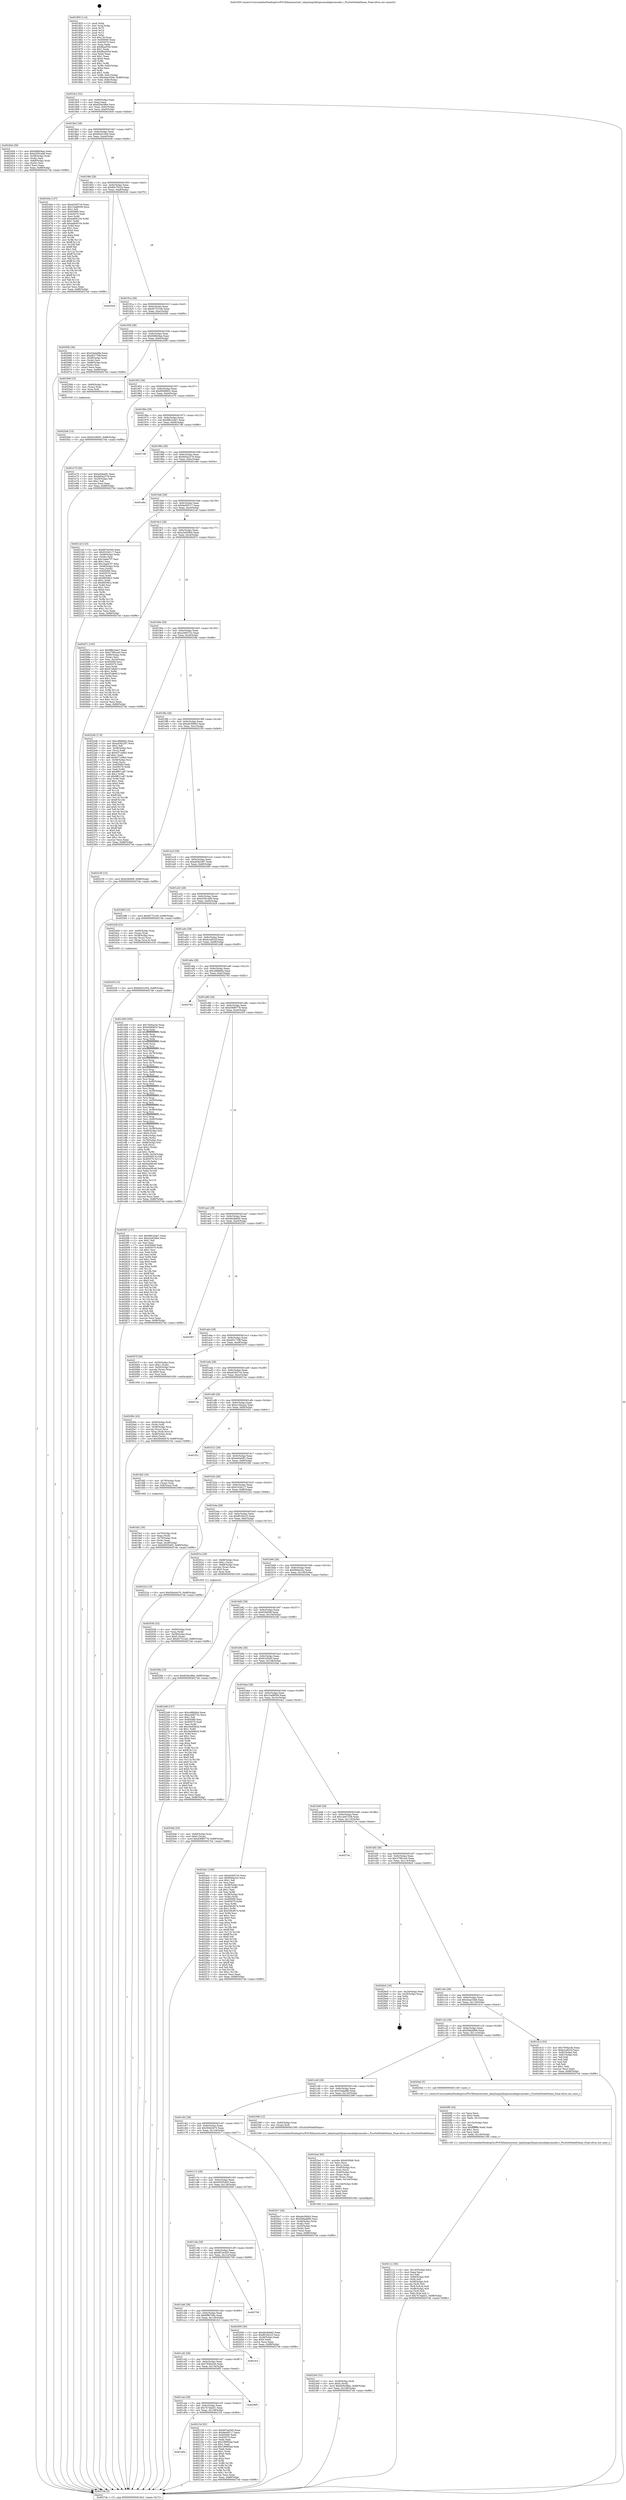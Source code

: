 digraph "0x401850" {
  label = "0x401850 (/mnt/c/Users/mathe/Desktop/tcc/POCII/binaries/extr_labq3map2libspicomodelpicomodel.c_PicoGetModelName_Final-ollvm.out::main(0))"
  labelloc = "t"
  node[shape=record]

  Entry [label="",width=0.3,height=0.3,shape=circle,fillcolor=black,style=filled]
  "0x4018c2" [label="{
     0x4018c2 [32]\l
     | [instrs]\l
     &nbsp;&nbsp;0x4018c2 \<+6\>: mov -0x88(%rbp),%eax\l
     &nbsp;&nbsp;0x4018c8 \<+2\>: mov %eax,%ecx\l
     &nbsp;&nbsp;0x4018ca \<+6\>: sub $0x829a38be,%ecx\l
     &nbsp;&nbsp;0x4018d0 \<+6\>: mov %eax,-0x9c(%rbp)\l
     &nbsp;&nbsp;0x4018d6 \<+6\>: mov %ecx,-0xa0(%rbp)\l
     &nbsp;&nbsp;0x4018dc \<+6\>: je 0000000000402404 \<main+0xbb4\>\l
  }"]
  "0x402404" [label="{
     0x402404 [36]\l
     | [instrs]\l
     &nbsp;&nbsp;0x402404 \<+5\>: mov $0x948b04ae,%eax\l
     &nbsp;&nbsp;0x402409 \<+5\>: mov $0xb3591a99,%ecx\l
     &nbsp;&nbsp;0x40240e \<+4\>: mov -0x38(%rbp),%rdx\l
     &nbsp;&nbsp;0x402412 \<+2\>: mov (%rdx),%esi\l
     &nbsp;&nbsp;0x402414 \<+4\>: mov -0x68(%rbp),%rdx\l
     &nbsp;&nbsp;0x402418 \<+2\>: cmp (%rdx),%esi\l
     &nbsp;&nbsp;0x40241a \<+3\>: cmovl %ecx,%eax\l
     &nbsp;&nbsp;0x40241d \<+6\>: mov %eax,-0x88(%rbp)\l
     &nbsp;&nbsp;0x402423 \<+5\>: jmp 00000000004027eb \<main+0xf9b\>\l
  }"]
  "0x4018e2" [label="{
     0x4018e2 [28]\l
     | [instrs]\l
     &nbsp;&nbsp;0x4018e2 \<+5\>: jmp 00000000004018e7 \<main+0x97\>\l
     &nbsp;&nbsp;0x4018e7 \<+6\>: mov -0x9c(%rbp),%eax\l
     &nbsp;&nbsp;0x4018ed \<+5\>: sub $0x85d31004,%eax\l
     &nbsp;&nbsp;0x4018f2 \<+6\>: mov %eax,-0xa4(%rbp)\l
     &nbsp;&nbsp;0x4018f8 \<+6\>: je 000000000040244e \<main+0xbfe\>\l
  }"]
  Exit [label="",width=0.3,height=0.3,shape=circle,fillcolor=black,style=filled,peripheries=2]
  "0x40244e" [label="{
     0x40244e [147]\l
     | [instrs]\l
     &nbsp;&nbsp;0x40244e \<+5\>: mov $0xe02657c0,%eax\l
     &nbsp;&nbsp;0x402453 \<+5\>: mov $0x15ad8509,%ecx\l
     &nbsp;&nbsp;0x402458 \<+2\>: mov $0x1,%dl\l
     &nbsp;&nbsp;0x40245a \<+7\>: mov 0x405060,%esi\l
     &nbsp;&nbsp;0x402461 \<+7\>: mov 0x405070,%edi\l
     &nbsp;&nbsp;0x402468 \<+3\>: mov %esi,%r8d\l
     &nbsp;&nbsp;0x40246b \<+7\>: sub $0xea600104,%r8d\l
     &nbsp;&nbsp;0x402472 \<+4\>: sub $0x1,%r8d\l
     &nbsp;&nbsp;0x402476 \<+7\>: add $0xea600104,%r8d\l
     &nbsp;&nbsp;0x40247d \<+4\>: imul %r8d,%esi\l
     &nbsp;&nbsp;0x402481 \<+3\>: and $0x1,%esi\l
     &nbsp;&nbsp;0x402484 \<+3\>: cmp $0x0,%esi\l
     &nbsp;&nbsp;0x402487 \<+4\>: sete %r9b\l
     &nbsp;&nbsp;0x40248b \<+3\>: cmp $0xa,%edi\l
     &nbsp;&nbsp;0x40248e \<+4\>: setl %r10b\l
     &nbsp;&nbsp;0x402492 \<+3\>: mov %r9b,%r11b\l
     &nbsp;&nbsp;0x402495 \<+4\>: xor $0xff,%r11b\l
     &nbsp;&nbsp;0x402499 \<+3\>: mov %r10b,%bl\l
     &nbsp;&nbsp;0x40249c \<+3\>: xor $0xff,%bl\l
     &nbsp;&nbsp;0x40249f \<+3\>: xor $0x1,%dl\l
     &nbsp;&nbsp;0x4024a2 \<+3\>: mov %r11b,%r14b\l
     &nbsp;&nbsp;0x4024a5 \<+4\>: and $0xff,%r14b\l
     &nbsp;&nbsp;0x4024a9 \<+3\>: and %dl,%r9b\l
     &nbsp;&nbsp;0x4024ac \<+3\>: mov %bl,%r15b\l
     &nbsp;&nbsp;0x4024af \<+4\>: and $0xff,%r15b\l
     &nbsp;&nbsp;0x4024b3 \<+3\>: and %dl,%r10b\l
     &nbsp;&nbsp;0x4024b6 \<+3\>: or %r9b,%r14b\l
     &nbsp;&nbsp;0x4024b9 \<+3\>: or %r10b,%r15b\l
     &nbsp;&nbsp;0x4024bc \<+3\>: xor %r15b,%r14b\l
     &nbsp;&nbsp;0x4024bf \<+3\>: or %bl,%r11b\l
     &nbsp;&nbsp;0x4024c2 \<+4\>: xor $0xff,%r11b\l
     &nbsp;&nbsp;0x4024c6 \<+3\>: or $0x1,%dl\l
     &nbsp;&nbsp;0x4024c9 \<+3\>: and %dl,%r11b\l
     &nbsp;&nbsp;0x4024cc \<+3\>: or %r11b,%r14b\l
     &nbsp;&nbsp;0x4024cf \<+4\>: test $0x1,%r14b\l
     &nbsp;&nbsp;0x4024d3 \<+3\>: cmovne %ecx,%eax\l
     &nbsp;&nbsp;0x4024d6 \<+6\>: mov %eax,-0x88(%rbp)\l
     &nbsp;&nbsp;0x4024dc \<+5\>: jmp 00000000004027eb \<main+0xf9b\>\l
  }"]
  "0x4018fe" [label="{
     0x4018fe [28]\l
     | [instrs]\l
     &nbsp;&nbsp;0x4018fe \<+5\>: jmp 0000000000401903 \<main+0xb3\>\l
     &nbsp;&nbsp;0x401903 \<+6\>: mov -0x9c(%rbp),%eax\l
     &nbsp;&nbsp;0x401909 \<+5\>: sub $0x8dc79224,%eax\l
     &nbsp;&nbsp;0x40190e \<+6\>: mov %eax,-0xa8(%rbp)\l
     &nbsp;&nbsp;0x401914 \<+6\>: je 00000000004025c6 \<main+0xd76\>\l
  }"]
  "0x4025a8" [label="{
     0x4025a8 [15]\l
     | [instrs]\l
     &nbsp;&nbsp;0x4025a8 \<+10\>: movl $0x81b5b93,-0x88(%rbp)\l
     &nbsp;&nbsp;0x4025b2 \<+5\>: jmp 00000000004027eb \<main+0xf9b\>\l
  }"]
  "0x4025c6" [label="{
     0x4025c6\l
  }", style=dashed]
  "0x40191a" [label="{
     0x40191a [28]\l
     | [instrs]\l
     &nbsp;&nbsp;0x40191a \<+5\>: jmp 000000000040191f \<main+0xcf\>\l
     &nbsp;&nbsp;0x40191f \<+6\>: mov -0x9c(%rbp),%eax\l
     &nbsp;&nbsp;0x401925 \<+5\>: sub $0x92751cd5,%eax\l
     &nbsp;&nbsp;0x40192a \<+6\>: mov %eax,-0xac(%rbp)\l
     &nbsp;&nbsp;0x401930 \<+6\>: je 000000000040205b \<main+0x80b\>\l
  }"]
  "0x40243f" [label="{
     0x40243f [15]\l
     | [instrs]\l
     &nbsp;&nbsp;0x40243f \<+10\>: movl $0x85d31004,-0x88(%rbp)\l
     &nbsp;&nbsp;0x402449 \<+5\>: jmp 00000000004027eb \<main+0xf9b\>\l
  }"]
  "0x40205b" [label="{
     0x40205b [36]\l
     | [instrs]\l
     &nbsp;&nbsp;0x40205b \<+5\>: mov $0x53ada9fe,%eax\l
     &nbsp;&nbsp;0x402060 \<+5\>: mov $0xdf31758f,%ecx\l
     &nbsp;&nbsp;0x402065 \<+4\>: mov -0x58(%rbp),%rdx\l
     &nbsp;&nbsp;0x402069 \<+2\>: mov (%rdx),%esi\l
     &nbsp;&nbsp;0x40206b \<+4\>: mov -0x68(%rbp),%rdx\l
     &nbsp;&nbsp;0x40206f \<+2\>: cmp (%rdx),%esi\l
     &nbsp;&nbsp;0x402071 \<+3\>: cmovl %ecx,%eax\l
     &nbsp;&nbsp;0x402074 \<+6\>: mov %eax,-0x88(%rbp)\l
     &nbsp;&nbsp;0x40207a \<+5\>: jmp 00000000004027eb \<main+0xf9b\>\l
  }"]
  "0x401936" [label="{
     0x401936 [28]\l
     | [instrs]\l
     &nbsp;&nbsp;0x401936 \<+5\>: jmp 000000000040193b \<main+0xeb\>\l
     &nbsp;&nbsp;0x40193b \<+6\>: mov -0x9c(%rbp),%eax\l
     &nbsp;&nbsp;0x401941 \<+5\>: sub $0x948b04ae,%eax\l
     &nbsp;&nbsp;0x401946 \<+6\>: mov %eax,-0xb0(%rbp)\l
     &nbsp;&nbsp;0x40194c \<+6\>: je 0000000000402599 \<main+0xd49\>\l
  }"]
  "0x4023e5" [label="{
     0x4023e5 [31]\l
     | [instrs]\l
     &nbsp;&nbsp;0x4023e5 \<+4\>: mov -0x38(%rbp),%rdi\l
     &nbsp;&nbsp;0x4023e9 \<+6\>: movl $0x0,(%rdi)\l
     &nbsp;&nbsp;0x4023ef \<+10\>: movl $0x829a38be,-0x88(%rbp)\l
     &nbsp;&nbsp;0x4023f9 \<+6\>: mov %eax,-0x148(%rbp)\l
     &nbsp;&nbsp;0x4023ff \<+5\>: jmp 00000000004027eb \<main+0xf9b\>\l
  }"]
  "0x402599" [label="{
     0x402599 [15]\l
     | [instrs]\l
     &nbsp;&nbsp;0x402599 \<+4\>: mov -0x60(%rbp),%rax\l
     &nbsp;&nbsp;0x40259d \<+3\>: mov (%rax),%rax\l
     &nbsp;&nbsp;0x4025a0 \<+3\>: mov %rax,%rdi\l
     &nbsp;&nbsp;0x4025a3 \<+5\>: call 0000000000401030 \<free@plt\>\l
     | [calls]\l
     &nbsp;&nbsp;0x401030 \{1\} (unknown)\l
  }"]
  "0x401952" [label="{
     0x401952 [28]\l
     | [instrs]\l
     &nbsp;&nbsp;0x401952 \<+5\>: jmp 0000000000401957 \<main+0x107\>\l
     &nbsp;&nbsp;0x401957 \<+6\>: mov -0x9c(%rbp),%eax\l
     &nbsp;&nbsp;0x40195d \<+5\>: sub $0x95fd0832,%eax\l
     &nbsp;&nbsp;0x401962 \<+6\>: mov %eax,-0xb4(%rbp)\l
     &nbsp;&nbsp;0x401968 \<+6\>: je 0000000000401e70 \<main+0x620\>\l
  }"]
  "0x4023a4" [label="{
     0x4023a4 [65]\l
     | [instrs]\l
     &nbsp;&nbsp;0x4023a4 \<+10\>: movabs $0x4030b6,%rdi\l
     &nbsp;&nbsp;0x4023ae \<+2\>: xor %ecx,%ecx\l
     &nbsp;&nbsp;0x4023b0 \<+5\>: mov $0x1a,%edx\l
     &nbsp;&nbsp;0x4023b5 \<+4\>: mov -0x40(%rbp),%rsi\l
     &nbsp;&nbsp;0x4023b9 \<+3\>: mov %rax,(%rsi)\l
     &nbsp;&nbsp;0x4023bc \<+4\>: mov -0x40(%rbp),%rax\l
     &nbsp;&nbsp;0x4023c0 \<+3\>: mov (%rax),%rax\l
     &nbsp;&nbsp;0x4023c3 \<+3\>: movsbl (%rax),%eax\l
     &nbsp;&nbsp;0x4023c6 \<+6\>: mov %edx,-0x144(%rbp)\l
     &nbsp;&nbsp;0x4023cc \<+1\>: cltd\l
     &nbsp;&nbsp;0x4023cd \<+7\>: mov -0x144(%rbp),%r8d\l
     &nbsp;&nbsp;0x4023d4 \<+3\>: idiv %r8d\l
     &nbsp;&nbsp;0x4023d7 \<+3\>: sub $0x61,%ecx\l
     &nbsp;&nbsp;0x4023da \<+2\>: sub %ecx,%edx\l
     &nbsp;&nbsp;0x4023dc \<+2\>: mov %edx,%esi\l
     &nbsp;&nbsp;0x4023de \<+2\>: mov $0x0,%al\l
     &nbsp;&nbsp;0x4023e0 \<+5\>: call 0000000000401040 \<printf@plt\>\l
     | [calls]\l
     &nbsp;&nbsp;0x401040 \{1\} (unknown)\l
  }"]
  "0x401e70" [label="{
     0x401e70 [30]\l
     | [instrs]\l
     &nbsp;&nbsp;0x401e70 \<+5\>: mov $0xee04a0f1,%eax\l
     &nbsp;&nbsp;0x401e75 \<+5\>: mov $0x9d5a2379,%ecx\l
     &nbsp;&nbsp;0x401e7a \<+3\>: mov -0x29(%rbp),%dl\l
     &nbsp;&nbsp;0x401e7d \<+3\>: test $0x1,%dl\l
     &nbsp;&nbsp;0x401e80 \<+3\>: cmovne %ecx,%eax\l
     &nbsp;&nbsp;0x401e83 \<+6\>: mov %eax,-0x88(%rbp)\l
     &nbsp;&nbsp;0x401e89 \<+5\>: jmp 00000000004027eb \<main+0xf9b\>\l
  }"]
  "0x40196e" [label="{
     0x40196e [28]\l
     | [instrs]\l
     &nbsp;&nbsp;0x40196e \<+5\>: jmp 0000000000401973 \<main+0x123\>\l
     &nbsp;&nbsp;0x401973 \<+6\>: mov -0x9c(%rbp),%eax\l
     &nbsp;&nbsp;0x401979 \<+5\>: sub $0x98b1b4e7,%eax\l
     &nbsp;&nbsp;0x40197e \<+6\>: mov %eax,-0xb8(%rbp)\l
     &nbsp;&nbsp;0x401984 \<+6\>: je 00000000004027d6 \<main+0xf86\>\l
  }"]
  "0x401d0a" [label="{
     0x401d0a\l
  }", style=dashed]
  "0x4027d6" [label="{
     0x4027d6\l
  }", style=dashed]
  "0x40198a" [label="{
     0x40198a [28]\l
     | [instrs]\l
     &nbsp;&nbsp;0x40198a \<+5\>: jmp 000000000040198f \<main+0x13f\>\l
     &nbsp;&nbsp;0x40198f \<+6\>: mov -0x9c(%rbp),%eax\l
     &nbsp;&nbsp;0x401995 \<+5\>: sub $0x9d5a2379,%eax\l
     &nbsp;&nbsp;0x40199a \<+6\>: mov %eax,-0xbc(%rbp)\l
     &nbsp;&nbsp;0x4019a0 \<+6\>: je 0000000000401e8e \<main+0x63e\>\l
  }"]
  "0x402154" [label="{
     0x402154 [91]\l
     | [instrs]\l
     &nbsp;&nbsp;0x402154 \<+5\>: mov $0x697ee305,%eax\l
     &nbsp;&nbsp;0x402159 \<+5\>: mov $0x9e00f117,%ecx\l
     &nbsp;&nbsp;0x40215e \<+7\>: mov 0x405060,%edx\l
     &nbsp;&nbsp;0x402165 \<+7\>: mov 0x405070,%esi\l
     &nbsp;&nbsp;0x40216c \<+2\>: mov %edx,%edi\l
     &nbsp;&nbsp;0x40216e \<+6\>: sub $0x1969f3ad,%edi\l
     &nbsp;&nbsp;0x402174 \<+3\>: sub $0x1,%edi\l
     &nbsp;&nbsp;0x402177 \<+6\>: add $0x1969f3ad,%edi\l
     &nbsp;&nbsp;0x40217d \<+3\>: imul %edi,%edx\l
     &nbsp;&nbsp;0x402180 \<+3\>: and $0x1,%edx\l
     &nbsp;&nbsp;0x402183 \<+3\>: cmp $0x0,%edx\l
     &nbsp;&nbsp;0x402186 \<+4\>: sete %r8b\l
     &nbsp;&nbsp;0x40218a \<+3\>: cmp $0xa,%esi\l
     &nbsp;&nbsp;0x40218d \<+4\>: setl %r9b\l
     &nbsp;&nbsp;0x402191 \<+3\>: mov %r8b,%r10b\l
     &nbsp;&nbsp;0x402194 \<+3\>: and %r9b,%r10b\l
     &nbsp;&nbsp;0x402197 \<+3\>: xor %r9b,%r8b\l
     &nbsp;&nbsp;0x40219a \<+3\>: or %r8b,%r10b\l
     &nbsp;&nbsp;0x40219d \<+4\>: test $0x1,%r10b\l
     &nbsp;&nbsp;0x4021a1 \<+3\>: cmovne %ecx,%eax\l
     &nbsp;&nbsp;0x4021a4 \<+6\>: mov %eax,-0x88(%rbp)\l
     &nbsp;&nbsp;0x4021aa \<+5\>: jmp 00000000004027eb \<main+0xf9b\>\l
  }"]
  "0x401e8e" [label="{
     0x401e8e\l
  }", style=dashed]
  "0x4019a6" [label="{
     0x4019a6 [28]\l
     | [instrs]\l
     &nbsp;&nbsp;0x4019a6 \<+5\>: jmp 00000000004019ab \<main+0x15b\>\l
     &nbsp;&nbsp;0x4019ab \<+6\>: mov -0x9c(%rbp),%eax\l
     &nbsp;&nbsp;0x4019b1 \<+5\>: sub $0x9e00f117,%eax\l
     &nbsp;&nbsp;0x4019b6 \<+6\>: mov %eax,-0xc0(%rbp)\l
     &nbsp;&nbsp;0x4019bc \<+6\>: je 00000000004021af \<main+0x95f\>\l
  }"]
  "0x401cee" [label="{
     0x401cee [28]\l
     | [instrs]\l
     &nbsp;&nbsp;0x401cee \<+5\>: jmp 0000000000401cf3 \<main+0x4a3\>\l
     &nbsp;&nbsp;0x401cf3 \<+6\>: mov -0x9c(%rbp),%eax\l
     &nbsp;&nbsp;0x401cf9 \<+5\>: sub $0x7b7dad31,%eax\l
     &nbsp;&nbsp;0x401cfe \<+6\>: mov %eax,-0x138(%rbp)\l
     &nbsp;&nbsp;0x401d04 \<+6\>: je 0000000000402154 \<main+0x904\>\l
  }"]
  "0x4021af" [label="{
     0x4021af [123]\l
     | [instrs]\l
     &nbsp;&nbsp;0x4021af \<+5\>: mov $0x697ee305,%eax\l
     &nbsp;&nbsp;0x4021b4 \<+5\>: mov $0xf103d117,%ecx\l
     &nbsp;&nbsp;0x4021b9 \<+4\>: mov -0x48(%rbp),%rdx\l
     &nbsp;&nbsp;0x4021bd \<+2\>: mov (%rdx),%esi\l
     &nbsp;&nbsp;0x4021bf \<+6\>: sub $0x1baeb7f7,%esi\l
     &nbsp;&nbsp;0x4021c5 \<+3\>: add $0x1,%esi\l
     &nbsp;&nbsp;0x4021c8 \<+6\>: add $0x1baeb7f7,%esi\l
     &nbsp;&nbsp;0x4021ce \<+4\>: mov -0x48(%rbp),%rdx\l
     &nbsp;&nbsp;0x4021d2 \<+2\>: mov %esi,(%rdx)\l
     &nbsp;&nbsp;0x4021d4 \<+7\>: mov 0x405060,%esi\l
     &nbsp;&nbsp;0x4021db \<+7\>: mov 0x405070,%edi\l
     &nbsp;&nbsp;0x4021e2 \<+3\>: mov %esi,%r8d\l
     &nbsp;&nbsp;0x4021e5 \<+7\>: add $0x68558c2,%r8d\l
     &nbsp;&nbsp;0x4021ec \<+4\>: sub $0x1,%r8d\l
     &nbsp;&nbsp;0x4021f0 \<+7\>: sub $0x68558c2,%r8d\l
     &nbsp;&nbsp;0x4021f7 \<+4\>: imul %r8d,%esi\l
     &nbsp;&nbsp;0x4021fb \<+3\>: and $0x1,%esi\l
     &nbsp;&nbsp;0x4021fe \<+3\>: cmp $0x0,%esi\l
     &nbsp;&nbsp;0x402201 \<+4\>: sete %r9b\l
     &nbsp;&nbsp;0x402205 \<+3\>: cmp $0xa,%edi\l
     &nbsp;&nbsp;0x402208 \<+4\>: setl %r10b\l
     &nbsp;&nbsp;0x40220c \<+3\>: mov %r9b,%r11b\l
     &nbsp;&nbsp;0x40220f \<+3\>: and %r10b,%r11b\l
     &nbsp;&nbsp;0x402212 \<+3\>: xor %r10b,%r9b\l
     &nbsp;&nbsp;0x402215 \<+3\>: or %r9b,%r11b\l
     &nbsp;&nbsp;0x402218 \<+4\>: test $0x1,%r11b\l
     &nbsp;&nbsp;0x40221c \<+3\>: cmovne %ecx,%eax\l
     &nbsp;&nbsp;0x40221f \<+6\>: mov %eax,-0x88(%rbp)\l
     &nbsp;&nbsp;0x402225 \<+5\>: jmp 00000000004027eb \<main+0xf9b\>\l
  }"]
  "0x4019c2" [label="{
     0x4019c2 [28]\l
     | [instrs]\l
     &nbsp;&nbsp;0x4019c2 \<+5\>: jmp 00000000004019c7 \<main+0x177\>\l
     &nbsp;&nbsp;0x4019c7 \<+6\>: mov -0x9c(%rbp),%eax\l
     &nbsp;&nbsp;0x4019cd \<+5\>: sub $0xa2a029b4,%eax\l
     &nbsp;&nbsp;0x4019d2 \<+6\>: mov %eax,-0xc4(%rbp)\l
     &nbsp;&nbsp;0x4019d8 \<+6\>: je 000000000040267c \<main+0xe2c\>\l
  }"]
  "0x4026f5" [label="{
     0x4026f5\l
  }", style=dashed]
  "0x40267c" [label="{
     0x40267c [105]\l
     | [instrs]\l
     &nbsp;&nbsp;0x40267c \<+5\>: mov $0x98b1b4e7,%eax\l
     &nbsp;&nbsp;0x402681 \<+5\>: mov $0x27981ec0,%ecx\l
     &nbsp;&nbsp;0x402686 \<+4\>: mov -0x80(%rbp),%rdx\l
     &nbsp;&nbsp;0x40268a \<+2\>: mov (%rdx),%esi\l
     &nbsp;&nbsp;0x40268c \<+3\>: mov %esi,-0x24(%rbp)\l
     &nbsp;&nbsp;0x40268f \<+7\>: mov 0x405060,%esi\l
     &nbsp;&nbsp;0x402696 \<+7\>: mov 0x405070,%edi\l
     &nbsp;&nbsp;0x40269d \<+3\>: mov %esi,%r8d\l
     &nbsp;&nbsp;0x4026a0 \<+7\>: add $0xd7a8e813,%r8d\l
     &nbsp;&nbsp;0x4026a7 \<+4\>: sub $0x1,%r8d\l
     &nbsp;&nbsp;0x4026ab \<+7\>: sub $0xd7a8e813,%r8d\l
     &nbsp;&nbsp;0x4026b2 \<+4\>: imul %r8d,%esi\l
     &nbsp;&nbsp;0x4026b6 \<+3\>: and $0x1,%esi\l
     &nbsp;&nbsp;0x4026b9 \<+3\>: cmp $0x0,%esi\l
     &nbsp;&nbsp;0x4026bc \<+4\>: sete %r9b\l
     &nbsp;&nbsp;0x4026c0 \<+3\>: cmp $0xa,%edi\l
     &nbsp;&nbsp;0x4026c3 \<+4\>: setl %r10b\l
     &nbsp;&nbsp;0x4026c7 \<+3\>: mov %r9b,%r11b\l
     &nbsp;&nbsp;0x4026ca \<+3\>: and %r10b,%r11b\l
     &nbsp;&nbsp;0x4026cd \<+3\>: xor %r10b,%r9b\l
     &nbsp;&nbsp;0x4026d0 \<+3\>: or %r9b,%r11b\l
     &nbsp;&nbsp;0x4026d3 \<+4\>: test $0x1,%r11b\l
     &nbsp;&nbsp;0x4026d7 \<+3\>: cmovne %ecx,%eax\l
     &nbsp;&nbsp;0x4026da \<+6\>: mov %eax,-0x88(%rbp)\l
     &nbsp;&nbsp;0x4026e0 \<+5\>: jmp 00000000004027eb \<main+0xf9b\>\l
  }"]
  "0x4019de" [label="{
     0x4019de [28]\l
     | [instrs]\l
     &nbsp;&nbsp;0x4019de \<+5\>: jmp 00000000004019e3 \<main+0x193\>\l
     &nbsp;&nbsp;0x4019e3 \<+6\>: mov -0x9c(%rbp),%eax\l
     &nbsp;&nbsp;0x4019e9 \<+5\>: sub $0xa3d9373c,%eax\l
     &nbsp;&nbsp;0x4019ee \<+6\>: mov %eax,-0xc8(%rbp)\l
     &nbsp;&nbsp;0x4019f4 \<+6\>: je 00000000004022db \<main+0xa8b\>\l
  }"]
  "0x401cd2" [label="{
     0x401cd2 [28]\l
     | [instrs]\l
     &nbsp;&nbsp;0x401cd2 \<+5\>: jmp 0000000000401cd7 \<main+0x487\>\l
     &nbsp;&nbsp;0x401cd7 \<+6\>: mov -0x9c(%rbp),%eax\l
     &nbsp;&nbsp;0x401cdd \<+5\>: sub $0x7936ac5e,%eax\l
     &nbsp;&nbsp;0x401ce2 \<+6\>: mov %eax,-0x134(%rbp)\l
     &nbsp;&nbsp;0x401ce8 \<+6\>: je 00000000004026f5 \<main+0xea5\>\l
  }"]
  "0x4022db" [label="{
     0x4022db [174]\l
     | [instrs]\l
     &nbsp;&nbsp;0x4022db \<+5\>: mov $0xcd8fdd0a,%eax\l
     &nbsp;&nbsp;0x4022e0 \<+5\>: mov $0xad3b2287,%ecx\l
     &nbsp;&nbsp;0x4022e5 \<+2\>: mov $0x1,%dl\l
     &nbsp;&nbsp;0x4022e7 \<+4\>: mov -0x58(%rbp),%rsi\l
     &nbsp;&nbsp;0x4022eb \<+2\>: mov (%rsi),%edi\l
     &nbsp;&nbsp;0x4022ed \<+6\>: sub $0x6371e9b3,%edi\l
     &nbsp;&nbsp;0x4022f3 \<+3\>: add $0x1,%edi\l
     &nbsp;&nbsp;0x4022f6 \<+6\>: add $0x6371e9b3,%edi\l
     &nbsp;&nbsp;0x4022fc \<+4\>: mov -0x58(%rbp),%rsi\l
     &nbsp;&nbsp;0x402300 \<+2\>: mov %edi,(%rsi)\l
     &nbsp;&nbsp;0x402302 \<+7\>: mov 0x405060,%edi\l
     &nbsp;&nbsp;0x402309 \<+8\>: mov 0x405070,%r8d\l
     &nbsp;&nbsp;0x402311 \<+3\>: mov %edi,%r9d\l
     &nbsp;&nbsp;0x402314 \<+7\>: add $0x9f611a87,%r9d\l
     &nbsp;&nbsp;0x40231b \<+4\>: sub $0x1,%r9d\l
     &nbsp;&nbsp;0x40231f \<+7\>: sub $0x9f611a87,%r9d\l
     &nbsp;&nbsp;0x402326 \<+4\>: imul %r9d,%edi\l
     &nbsp;&nbsp;0x40232a \<+3\>: and $0x1,%edi\l
     &nbsp;&nbsp;0x40232d \<+3\>: cmp $0x0,%edi\l
     &nbsp;&nbsp;0x402330 \<+4\>: sete %r10b\l
     &nbsp;&nbsp;0x402334 \<+4\>: cmp $0xa,%r8d\l
     &nbsp;&nbsp;0x402338 \<+4\>: setl %r11b\l
     &nbsp;&nbsp;0x40233c \<+3\>: mov %r10b,%bl\l
     &nbsp;&nbsp;0x40233f \<+3\>: xor $0xff,%bl\l
     &nbsp;&nbsp;0x402342 \<+3\>: mov %r11b,%r14b\l
     &nbsp;&nbsp;0x402345 \<+4\>: xor $0xff,%r14b\l
     &nbsp;&nbsp;0x402349 \<+3\>: xor $0x0,%dl\l
     &nbsp;&nbsp;0x40234c \<+3\>: mov %bl,%r15b\l
     &nbsp;&nbsp;0x40234f \<+4\>: and $0x0,%r15b\l
     &nbsp;&nbsp;0x402353 \<+3\>: and %dl,%r10b\l
     &nbsp;&nbsp;0x402356 \<+3\>: mov %r14b,%r12b\l
     &nbsp;&nbsp;0x402359 \<+4\>: and $0x0,%r12b\l
     &nbsp;&nbsp;0x40235d \<+3\>: and %dl,%r11b\l
     &nbsp;&nbsp;0x402360 \<+3\>: or %r10b,%r15b\l
     &nbsp;&nbsp;0x402363 \<+3\>: or %r11b,%r12b\l
     &nbsp;&nbsp;0x402366 \<+3\>: xor %r12b,%r15b\l
     &nbsp;&nbsp;0x402369 \<+3\>: or %r14b,%bl\l
     &nbsp;&nbsp;0x40236c \<+3\>: xor $0xff,%bl\l
     &nbsp;&nbsp;0x40236f \<+3\>: or $0x0,%dl\l
     &nbsp;&nbsp;0x402372 \<+2\>: and %dl,%bl\l
     &nbsp;&nbsp;0x402374 \<+3\>: or %bl,%r15b\l
     &nbsp;&nbsp;0x402377 \<+4\>: test $0x1,%r15b\l
     &nbsp;&nbsp;0x40237b \<+3\>: cmovne %ecx,%eax\l
     &nbsp;&nbsp;0x40237e \<+6\>: mov %eax,-0x88(%rbp)\l
     &nbsp;&nbsp;0x402384 \<+5\>: jmp 00000000004027eb \<main+0xf9b\>\l
  }"]
  "0x4019fa" [label="{
     0x4019fa [28]\l
     | [instrs]\l
     &nbsp;&nbsp;0x4019fa \<+5\>: jmp 00000000004019ff \<main+0x1af\>\l
     &nbsp;&nbsp;0x4019ff \<+6\>: mov -0x9c(%rbp),%eax\l
     &nbsp;&nbsp;0x401a05 \<+5\>: sub $0xa9c090b3,%eax\l
     &nbsp;&nbsp;0x401a0a \<+6\>: mov %eax,-0xcc(%rbp)\l
     &nbsp;&nbsp;0x401a10 \<+6\>: je 0000000000402239 \<main+0x9e9\>\l
  }"]
  "0x401fc3" [label="{
     0x401fc3\l
  }", style=dashed]
  "0x402239" [label="{
     0x402239 [15]\l
     | [instrs]\l
     &nbsp;&nbsp;0x402239 \<+10\>: movl $0x62fe008,-0x88(%rbp)\l
     &nbsp;&nbsp;0x402243 \<+5\>: jmp 00000000004027eb \<main+0xf9b\>\l
  }"]
  "0x401a16" [label="{
     0x401a16 [28]\l
     | [instrs]\l
     &nbsp;&nbsp;0x401a16 \<+5\>: jmp 0000000000401a1b \<main+0x1cb\>\l
     &nbsp;&nbsp;0x401a1b \<+6\>: mov -0x9c(%rbp),%eax\l
     &nbsp;&nbsp;0x401a21 \<+5\>: sub $0xad3b2287,%eax\l
     &nbsp;&nbsp;0x401a26 \<+6\>: mov %eax,-0xd0(%rbp)\l
     &nbsp;&nbsp;0x401a2c \<+6\>: je 0000000000402389 \<main+0xb39\>\l
  }"]
  "0x401cb6" [label="{
     0x401cb6 [28]\l
     | [instrs]\l
     &nbsp;&nbsp;0x401cb6 \<+5\>: jmp 0000000000401cbb \<main+0x46b\>\l
     &nbsp;&nbsp;0x401cbb \<+6\>: mov -0x9c(%rbp),%eax\l
     &nbsp;&nbsp;0x401cc1 \<+5\>: sub $0x6f9b709c,%eax\l
     &nbsp;&nbsp;0x401cc6 \<+6\>: mov %eax,-0x130(%rbp)\l
     &nbsp;&nbsp;0x401ccc \<+6\>: je 0000000000401fc3 \<main+0x773\>\l
  }"]
  "0x402389" [label="{
     0x402389 [15]\l
     | [instrs]\l
     &nbsp;&nbsp;0x402389 \<+10\>: movl $0x92751cd5,-0x88(%rbp)\l
     &nbsp;&nbsp;0x402393 \<+5\>: jmp 00000000004027eb \<main+0xf9b\>\l
  }"]
  "0x401a32" [label="{
     0x401a32 [28]\l
     | [instrs]\l
     &nbsp;&nbsp;0x401a32 \<+5\>: jmp 0000000000401a37 \<main+0x1e7\>\l
     &nbsp;&nbsp;0x401a37 \<+6\>: mov -0x9c(%rbp),%eax\l
     &nbsp;&nbsp;0x401a3d \<+5\>: sub $0xb3591a99,%eax\l
     &nbsp;&nbsp;0x401a42 \<+6\>: mov %eax,-0xd4(%rbp)\l
     &nbsp;&nbsp;0x401a48 \<+6\>: je 0000000000402428 \<main+0xbd8\>\l
  }"]
  "0x402758" [label="{
     0x402758\l
  }", style=dashed]
  "0x402428" [label="{
     0x402428 [23]\l
     | [instrs]\l
     &nbsp;&nbsp;0x402428 \<+4\>: mov -0x60(%rbp),%rax\l
     &nbsp;&nbsp;0x40242c \<+3\>: mov (%rax),%rax\l
     &nbsp;&nbsp;0x40242f \<+4\>: mov -0x38(%rbp),%rcx\l
     &nbsp;&nbsp;0x402433 \<+3\>: movslq (%rcx),%rcx\l
     &nbsp;&nbsp;0x402436 \<+4\>: mov (%rax,%rcx,8),%rdi\l
     &nbsp;&nbsp;0x40243a \<+5\>: call 0000000000401030 \<free@plt\>\l
     | [calls]\l
     &nbsp;&nbsp;0x401030 \{1\} (unknown)\l
  }"]
  "0x401a4e" [label="{
     0x401a4e [28]\l
     | [instrs]\l
     &nbsp;&nbsp;0x401a4e \<+5\>: jmp 0000000000401a53 \<main+0x203\>\l
     &nbsp;&nbsp;0x401a53 \<+6\>: mov -0x9c(%rbp),%eax\l
     &nbsp;&nbsp;0x401a59 \<+5\>: sub $0xbccd622f,%eax\l
     &nbsp;&nbsp;0x401a5e \<+6\>: mov %eax,-0xd8(%rbp)\l
     &nbsp;&nbsp;0x401a64 \<+6\>: je 0000000000401d49 \<main+0x4f9\>\l
  }"]
  "0x40211c" [label="{
     0x40211c [56]\l
     | [instrs]\l
     &nbsp;&nbsp;0x40211c \<+6\>: mov -0x140(%rbp),%ecx\l
     &nbsp;&nbsp;0x402122 \<+3\>: imul %eax,%ecx\l
     &nbsp;&nbsp;0x402125 \<+3\>: mov %cl,%dil\l
     &nbsp;&nbsp;0x402128 \<+4\>: mov -0x60(%rbp),%r8\l
     &nbsp;&nbsp;0x40212c \<+3\>: mov (%r8),%r8\l
     &nbsp;&nbsp;0x40212f \<+4\>: mov -0x58(%rbp),%r9\l
     &nbsp;&nbsp;0x402133 \<+3\>: movslq (%r9),%r9\l
     &nbsp;&nbsp;0x402136 \<+4\>: mov (%r8,%r9,8),%r8\l
     &nbsp;&nbsp;0x40213a \<+4\>: mov -0x48(%rbp),%r9\l
     &nbsp;&nbsp;0x40213e \<+3\>: movslq (%r9),%r9\l
     &nbsp;&nbsp;0x402141 \<+4\>: mov %dil,(%r8,%r9,1)\l
     &nbsp;&nbsp;0x402145 \<+10\>: movl $0x7b7dad31,-0x88(%rbp)\l
     &nbsp;&nbsp;0x40214f \<+5\>: jmp 00000000004027eb \<main+0xf9b\>\l
  }"]
  "0x401d49" [label="{
     0x401d49 [295]\l
     | [instrs]\l
     &nbsp;&nbsp;0x401d49 \<+5\>: mov $0x7936ac5e,%eax\l
     &nbsp;&nbsp;0x401d4e \<+5\>: mov $0x95fd0832,%ecx\l
     &nbsp;&nbsp;0x401d53 \<+3\>: mov %rsp,%rdx\l
     &nbsp;&nbsp;0x401d56 \<+4\>: add $0xfffffffffffffff0,%rdx\l
     &nbsp;&nbsp;0x401d5a \<+3\>: mov %rdx,%rsp\l
     &nbsp;&nbsp;0x401d5d \<+4\>: mov %rdx,-0x80(%rbp)\l
     &nbsp;&nbsp;0x401d61 \<+3\>: mov %rsp,%rdx\l
     &nbsp;&nbsp;0x401d64 \<+4\>: add $0xfffffffffffffff0,%rdx\l
     &nbsp;&nbsp;0x401d68 \<+3\>: mov %rdx,%rsp\l
     &nbsp;&nbsp;0x401d6b \<+3\>: mov %rsp,%rsi\l
     &nbsp;&nbsp;0x401d6e \<+4\>: add $0xfffffffffffffff0,%rsi\l
     &nbsp;&nbsp;0x401d72 \<+3\>: mov %rsi,%rsp\l
     &nbsp;&nbsp;0x401d75 \<+4\>: mov %rsi,-0x78(%rbp)\l
     &nbsp;&nbsp;0x401d79 \<+3\>: mov %rsp,%rsi\l
     &nbsp;&nbsp;0x401d7c \<+4\>: add $0xfffffffffffffff0,%rsi\l
     &nbsp;&nbsp;0x401d80 \<+3\>: mov %rsi,%rsp\l
     &nbsp;&nbsp;0x401d83 \<+4\>: mov %rsi,-0x70(%rbp)\l
     &nbsp;&nbsp;0x401d87 \<+3\>: mov %rsp,%rsi\l
     &nbsp;&nbsp;0x401d8a \<+4\>: add $0xfffffffffffffff0,%rsi\l
     &nbsp;&nbsp;0x401d8e \<+3\>: mov %rsi,%rsp\l
     &nbsp;&nbsp;0x401d91 \<+4\>: mov %rsi,-0x68(%rbp)\l
     &nbsp;&nbsp;0x401d95 \<+3\>: mov %rsp,%rsi\l
     &nbsp;&nbsp;0x401d98 \<+4\>: add $0xfffffffffffffff0,%rsi\l
     &nbsp;&nbsp;0x401d9c \<+3\>: mov %rsi,%rsp\l
     &nbsp;&nbsp;0x401d9f \<+4\>: mov %rsi,-0x60(%rbp)\l
     &nbsp;&nbsp;0x401da3 \<+3\>: mov %rsp,%rsi\l
     &nbsp;&nbsp;0x401da6 \<+4\>: add $0xfffffffffffffff0,%rsi\l
     &nbsp;&nbsp;0x401daa \<+3\>: mov %rsi,%rsp\l
     &nbsp;&nbsp;0x401dad \<+4\>: mov %rsi,-0x58(%rbp)\l
     &nbsp;&nbsp;0x401db1 \<+3\>: mov %rsp,%rsi\l
     &nbsp;&nbsp;0x401db4 \<+4\>: add $0xfffffffffffffff0,%rsi\l
     &nbsp;&nbsp;0x401db8 \<+3\>: mov %rsi,%rsp\l
     &nbsp;&nbsp;0x401dbb \<+4\>: mov %rsi,-0x50(%rbp)\l
     &nbsp;&nbsp;0x401dbf \<+3\>: mov %rsp,%rsi\l
     &nbsp;&nbsp;0x401dc2 \<+4\>: add $0xfffffffffffffff0,%rsi\l
     &nbsp;&nbsp;0x401dc6 \<+3\>: mov %rsi,%rsp\l
     &nbsp;&nbsp;0x401dc9 \<+4\>: mov %rsi,-0x48(%rbp)\l
     &nbsp;&nbsp;0x401dcd \<+3\>: mov %rsp,%rsi\l
     &nbsp;&nbsp;0x401dd0 \<+4\>: add $0xfffffffffffffff0,%rsi\l
     &nbsp;&nbsp;0x401dd4 \<+3\>: mov %rsi,%rsp\l
     &nbsp;&nbsp;0x401dd7 \<+4\>: mov %rsi,-0x40(%rbp)\l
     &nbsp;&nbsp;0x401ddb \<+3\>: mov %rsp,%rsi\l
     &nbsp;&nbsp;0x401dde \<+4\>: add $0xfffffffffffffff0,%rsi\l
     &nbsp;&nbsp;0x401de2 \<+3\>: mov %rsi,%rsp\l
     &nbsp;&nbsp;0x401de5 \<+4\>: mov %rsi,-0x38(%rbp)\l
     &nbsp;&nbsp;0x401de9 \<+4\>: mov -0x80(%rbp),%rsi\l
     &nbsp;&nbsp;0x401ded \<+6\>: movl $0x0,(%rsi)\l
     &nbsp;&nbsp;0x401df3 \<+6\>: mov -0x8c(%rbp),%edi\l
     &nbsp;&nbsp;0x401df9 \<+2\>: mov %edi,(%rdx)\l
     &nbsp;&nbsp;0x401dfb \<+4\>: mov -0x78(%rbp),%rsi\l
     &nbsp;&nbsp;0x401dff \<+7\>: mov -0x98(%rbp),%r8\l
     &nbsp;&nbsp;0x401e06 \<+3\>: mov %r8,(%rsi)\l
     &nbsp;&nbsp;0x401e09 \<+3\>: cmpl $0x2,(%rdx)\l
     &nbsp;&nbsp;0x401e0c \<+4\>: setne %r9b\l
     &nbsp;&nbsp;0x401e10 \<+4\>: and $0x1,%r9b\l
     &nbsp;&nbsp;0x401e14 \<+4\>: mov %r9b,-0x29(%rbp)\l
     &nbsp;&nbsp;0x401e18 \<+8\>: mov 0x405060,%r10d\l
     &nbsp;&nbsp;0x401e20 \<+8\>: mov 0x405070,%r11d\l
     &nbsp;&nbsp;0x401e28 \<+3\>: mov %r10d,%ebx\l
     &nbsp;&nbsp;0x401e2b \<+6\>: sub $0xdaa06ce6,%ebx\l
     &nbsp;&nbsp;0x401e31 \<+3\>: sub $0x1,%ebx\l
     &nbsp;&nbsp;0x401e34 \<+6\>: add $0xdaa06ce6,%ebx\l
     &nbsp;&nbsp;0x401e3a \<+4\>: imul %ebx,%r10d\l
     &nbsp;&nbsp;0x401e3e \<+4\>: and $0x1,%r10d\l
     &nbsp;&nbsp;0x401e42 \<+4\>: cmp $0x0,%r10d\l
     &nbsp;&nbsp;0x401e46 \<+4\>: sete %r9b\l
     &nbsp;&nbsp;0x401e4a \<+4\>: cmp $0xa,%r11d\l
     &nbsp;&nbsp;0x401e4e \<+4\>: setl %r14b\l
     &nbsp;&nbsp;0x401e52 \<+3\>: mov %r9b,%r15b\l
     &nbsp;&nbsp;0x401e55 \<+3\>: and %r14b,%r15b\l
     &nbsp;&nbsp;0x401e58 \<+3\>: xor %r14b,%r9b\l
     &nbsp;&nbsp;0x401e5b \<+3\>: or %r9b,%r15b\l
     &nbsp;&nbsp;0x401e5e \<+4\>: test $0x1,%r15b\l
     &nbsp;&nbsp;0x401e62 \<+3\>: cmovne %ecx,%eax\l
     &nbsp;&nbsp;0x401e65 \<+6\>: mov %eax,-0x88(%rbp)\l
     &nbsp;&nbsp;0x401e6b \<+5\>: jmp 00000000004027eb \<main+0xf9b\>\l
  }"]
  "0x401a6a" [label="{
     0x401a6a [28]\l
     | [instrs]\l
     &nbsp;&nbsp;0x401a6a \<+5\>: jmp 0000000000401a6f \<main+0x21f\>\l
     &nbsp;&nbsp;0x401a6f \<+6\>: mov -0x9c(%rbp),%eax\l
     &nbsp;&nbsp;0x401a75 \<+5\>: sub $0xcd8fdd0a,%eax\l
     &nbsp;&nbsp;0x401a7a \<+6\>: mov %eax,-0xdc(%rbp)\l
     &nbsp;&nbsp;0x401a80 \<+6\>: je 0000000000402782 \<main+0xf32\>\l
  }"]
  "0x4020f0" [label="{
     0x4020f0 [44]\l
     | [instrs]\l
     &nbsp;&nbsp;0x4020f0 \<+2\>: xor %ecx,%ecx\l
     &nbsp;&nbsp;0x4020f2 \<+5\>: mov $0x2,%edx\l
     &nbsp;&nbsp;0x4020f7 \<+6\>: mov %edx,-0x13c(%rbp)\l
     &nbsp;&nbsp;0x4020fd \<+1\>: cltd\l
     &nbsp;&nbsp;0x4020fe \<+6\>: mov -0x13c(%rbp),%esi\l
     &nbsp;&nbsp;0x402104 \<+2\>: idiv %esi\l
     &nbsp;&nbsp;0x402106 \<+6\>: imul $0xfffffffe,%edx,%edx\l
     &nbsp;&nbsp;0x40210c \<+3\>: sub $0x1,%ecx\l
     &nbsp;&nbsp;0x40210f \<+2\>: sub %ecx,%edx\l
     &nbsp;&nbsp;0x402111 \<+6\>: mov %edx,-0x140(%rbp)\l
     &nbsp;&nbsp;0x402117 \<+5\>: call 0000000000401160 \<next_i\>\l
     | [calls]\l
     &nbsp;&nbsp;0x401160 \{1\} (/mnt/c/Users/mathe/Desktop/tcc/POCII/binaries/extr_labq3map2libspicomodelpicomodel.c_PicoGetModelName_Final-ollvm.out::next_i)\l
  }"]
  "0x402782" [label="{
     0x402782\l
  }", style=dashed]
  "0x401a86" [label="{
     0x401a86 [28]\l
     | [instrs]\l
     &nbsp;&nbsp;0x401a86 \<+5\>: jmp 0000000000401a8b \<main+0x23b\>\l
     &nbsp;&nbsp;0x401a8b \<+6\>: mov -0x9c(%rbp),%eax\l
     &nbsp;&nbsp;0x401a91 \<+5\>: sub $0xd3680778,%eax\l
     &nbsp;&nbsp;0x401a96 \<+6\>: mov %eax,-0xe0(%rbp)\l
     &nbsp;&nbsp;0x401a9c \<+6\>: je 00000000004025f3 \<main+0xda3\>\l
  }"]
  "0x40209c" [label="{
     0x40209c [43]\l
     | [instrs]\l
     &nbsp;&nbsp;0x40209c \<+4\>: mov -0x60(%rbp),%rdi\l
     &nbsp;&nbsp;0x4020a0 \<+3\>: mov (%rdi),%rdi\l
     &nbsp;&nbsp;0x4020a3 \<+4\>: mov -0x58(%rbp),%rcx\l
     &nbsp;&nbsp;0x4020a7 \<+3\>: movslq (%rcx),%rcx\l
     &nbsp;&nbsp;0x4020aa \<+4\>: mov %rax,(%rdi,%rcx,8)\l
     &nbsp;&nbsp;0x4020ae \<+4\>: mov -0x48(%rbp),%rax\l
     &nbsp;&nbsp;0x4020b2 \<+6\>: movl $0x0,(%rax)\l
     &nbsp;&nbsp;0x4020b8 \<+10\>: movl $0x58444470,-0x88(%rbp)\l
     &nbsp;&nbsp;0x4020c2 \<+5\>: jmp 00000000004027eb \<main+0xf9b\>\l
  }"]
  "0x4025f3" [label="{
     0x4025f3 [137]\l
     | [instrs]\l
     &nbsp;&nbsp;0x4025f3 \<+5\>: mov $0x98b1b4e7,%eax\l
     &nbsp;&nbsp;0x4025f8 \<+5\>: mov $0xa2a029b4,%ecx\l
     &nbsp;&nbsp;0x4025fd \<+2\>: mov $0x1,%dl\l
     &nbsp;&nbsp;0x4025ff \<+2\>: xor %esi,%esi\l
     &nbsp;&nbsp;0x402601 \<+7\>: mov 0x405060,%edi\l
     &nbsp;&nbsp;0x402608 \<+8\>: mov 0x405070,%r8d\l
     &nbsp;&nbsp;0x402610 \<+3\>: sub $0x1,%esi\l
     &nbsp;&nbsp;0x402613 \<+3\>: mov %edi,%r9d\l
     &nbsp;&nbsp;0x402616 \<+3\>: add %esi,%r9d\l
     &nbsp;&nbsp;0x402619 \<+4\>: imul %r9d,%edi\l
     &nbsp;&nbsp;0x40261d \<+3\>: and $0x1,%edi\l
     &nbsp;&nbsp;0x402620 \<+3\>: cmp $0x0,%edi\l
     &nbsp;&nbsp;0x402623 \<+4\>: sete %r10b\l
     &nbsp;&nbsp;0x402627 \<+4\>: cmp $0xa,%r8d\l
     &nbsp;&nbsp;0x40262b \<+4\>: setl %r11b\l
     &nbsp;&nbsp;0x40262f \<+3\>: mov %r10b,%bl\l
     &nbsp;&nbsp;0x402632 \<+3\>: xor $0xff,%bl\l
     &nbsp;&nbsp;0x402635 \<+3\>: mov %r11b,%r14b\l
     &nbsp;&nbsp;0x402638 \<+4\>: xor $0xff,%r14b\l
     &nbsp;&nbsp;0x40263c \<+3\>: xor $0x0,%dl\l
     &nbsp;&nbsp;0x40263f \<+3\>: mov %bl,%r15b\l
     &nbsp;&nbsp;0x402642 \<+4\>: and $0x0,%r15b\l
     &nbsp;&nbsp;0x402646 \<+3\>: and %dl,%r10b\l
     &nbsp;&nbsp;0x402649 \<+3\>: mov %r14b,%r12b\l
     &nbsp;&nbsp;0x40264c \<+4\>: and $0x0,%r12b\l
     &nbsp;&nbsp;0x402650 \<+3\>: and %dl,%r11b\l
     &nbsp;&nbsp;0x402653 \<+3\>: or %r10b,%r15b\l
     &nbsp;&nbsp;0x402656 \<+3\>: or %r11b,%r12b\l
     &nbsp;&nbsp;0x402659 \<+3\>: xor %r12b,%r15b\l
     &nbsp;&nbsp;0x40265c \<+3\>: or %r14b,%bl\l
     &nbsp;&nbsp;0x40265f \<+3\>: xor $0xff,%bl\l
     &nbsp;&nbsp;0x402662 \<+3\>: or $0x0,%dl\l
     &nbsp;&nbsp;0x402665 \<+2\>: and %dl,%bl\l
     &nbsp;&nbsp;0x402667 \<+3\>: or %bl,%r15b\l
     &nbsp;&nbsp;0x40266a \<+4\>: test $0x1,%r15b\l
     &nbsp;&nbsp;0x40266e \<+3\>: cmovne %ecx,%eax\l
     &nbsp;&nbsp;0x402671 \<+6\>: mov %eax,-0x88(%rbp)\l
     &nbsp;&nbsp;0x402677 \<+5\>: jmp 00000000004027eb \<main+0xf9b\>\l
  }"]
  "0x401aa2" [label="{
     0x401aa2 [28]\l
     | [instrs]\l
     &nbsp;&nbsp;0x401aa2 \<+5\>: jmp 0000000000401aa7 \<main+0x257\>\l
     &nbsp;&nbsp;0x401aa7 \<+6\>: mov -0x9c(%rbp),%eax\l
     &nbsp;&nbsp;0x401aad \<+5\>: sub $0xdbc8ddd2,%eax\l
     &nbsp;&nbsp;0x401ab2 \<+6\>: mov %eax,-0xe4(%rbp)\l
     &nbsp;&nbsp;0x401ab8 \<+6\>: je 00000000004025b7 \<main+0xd67\>\l
  }"]
  "0x40203b" [label="{
     0x40203b [32]\l
     | [instrs]\l
     &nbsp;&nbsp;0x40203b \<+4\>: mov -0x60(%rbp),%rdi\l
     &nbsp;&nbsp;0x40203f \<+3\>: mov %rax,(%rdi)\l
     &nbsp;&nbsp;0x402042 \<+4\>: mov -0x58(%rbp),%rax\l
     &nbsp;&nbsp;0x402046 \<+6\>: movl $0x0,(%rax)\l
     &nbsp;&nbsp;0x40204c \<+10\>: movl $0x92751cd5,-0x88(%rbp)\l
     &nbsp;&nbsp;0x402056 \<+5\>: jmp 00000000004027eb \<main+0xf9b\>\l
  }"]
  "0x4025b7" [label="{
     0x4025b7\l
  }", style=dashed]
  "0x401abe" [label="{
     0x401abe [28]\l
     | [instrs]\l
     &nbsp;&nbsp;0x401abe \<+5\>: jmp 0000000000401ac3 \<main+0x273\>\l
     &nbsp;&nbsp;0x401ac3 \<+6\>: mov -0x9c(%rbp),%eax\l
     &nbsp;&nbsp;0x401ac9 \<+5\>: sub $0xdf31758f,%eax\l
     &nbsp;&nbsp;0x401ace \<+6\>: mov %eax,-0xe8(%rbp)\l
     &nbsp;&nbsp;0x401ad4 \<+6\>: je 000000000040207f \<main+0x82f\>\l
  }"]
  "0x401c9a" [label="{
     0x401c9a [28]\l
     | [instrs]\l
     &nbsp;&nbsp;0x401c9a \<+5\>: jmp 0000000000401c9f \<main+0x44f\>\l
     &nbsp;&nbsp;0x401c9f \<+6\>: mov -0x9c(%rbp),%eax\l
     &nbsp;&nbsp;0x401ca5 \<+5\>: sub $0x697ee305,%eax\l
     &nbsp;&nbsp;0x401caa \<+6\>: mov %eax,-0x12c(%rbp)\l
     &nbsp;&nbsp;0x401cb0 \<+6\>: je 0000000000402758 \<main+0xf08\>\l
  }"]
  "0x40207f" [label="{
     0x40207f [29]\l
     | [instrs]\l
     &nbsp;&nbsp;0x40207f \<+4\>: mov -0x50(%rbp),%rax\l
     &nbsp;&nbsp;0x402083 \<+6\>: movl $0x1,(%rax)\l
     &nbsp;&nbsp;0x402089 \<+4\>: mov -0x50(%rbp),%rax\l
     &nbsp;&nbsp;0x40208d \<+3\>: movslq (%rax),%rax\l
     &nbsp;&nbsp;0x402090 \<+4\>: shl $0x0,%rax\l
     &nbsp;&nbsp;0x402094 \<+3\>: mov %rax,%rdi\l
     &nbsp;&nbsp;0x402097 \<+5\>: call 0000000000401050 \<malloc@plt\>\l
     | [calls]\l
     &nbsp;&nbsp;0x401050 \{1\} (unknown)\l
  }"]
  "0x401ada" [label="{
     0x401ada [28]\l
     | [instrs]\l
     &nbsp;&nbsp;0x401ada \<+5\>: jmp 0000000000401adf \<main+0x28f\>\l
     &nbsp;&nbsp;0x401adf \<+6\>: mov -0x9c(%rbp),%eax\l
     &nbsp;&nbsp;0x401ae5 \<+5\>: sub $0xe02657c0,%eax\l
     &nbsp;&nbsp;0x401aea \<+6\>: mov %eax,-0xec(%rbp)\l
     &nbsp;&nbsp;0x401af0 \<+6\>: je 00000000004027ac \<main+0xf5c\>\l
  }"]
  "0x402000" [label="{
     0x402000 [30]\l
     | [instrs]\l
     &nbsp;&nbsp;0x402000 \<+5\>: mov $0xdbc8ddd2,%eax\l
     &nbsp;&nbsp;0x402005 \<+5\>: mov $0xf8184c23,%ecx\l
     &nbsp;&nbsp;0x40200a \<+3\>: mov -0x28(%rbp),%edx\l
     &nbsp;&nbsp;0x40200d \<+3\>: cmp $0x0,%edx\l
     &nbsp;&nbsp;0x402010 \<+3\>: cmove %ecx,%eax\l
     &nbsp;&nbsp;0x402013 \<+6\>: mov %eax,-0x88(%rbp)\l
     &nbsp;&nbsp;0x402019 \<+5\>: jmp 00000000004027eb \<main+0xf9b\>\l
  }"]
  "0x4027ac" [label="{
     0x4027ac\l
  }", style=dashed]
  "0x401af6" [label="{
     0x401af6 [28]\l
     | [instrs]\l
     &nbsp;&nbsp;0x401af6 \<+5\>: jmp 0000000000401afb \<main+0x2ab\>\l
     &nbsp;&nbsp;0x401afb \<+6\>: mov -0x9c(%rbp),%eax\l
     &nbsp;&nbsp;0x401b01 \<+5\>: sub $0xe126a2a2,%eax\l
     &nbsp;&nbsp;0x401b06 \<+6\>: mov %eax,-0xf0(%rbp)\l
     &nbsp;&nbsp;0x401b0c \<+6\>: je 0000000000401f21 \<main+0x6d1\>\l
  }"]
  "0x401c7e" [label="{
     0x401c7e [28]\l
     | [instrs]\l
     &nbsp;&nbsp;0x401c7e \<+5\>: jmp 0000000000401c83 \<main+0x433\>\l
     &nbsp;&nbsp;0x401c83 \<+6\>: mov -0x9c(%rbp),%eax\l
     &nbsp;&nbsp;0x401c89 \<+5\>: sub $0x65935405,%eax\l
     &nbsp;&nbsp;0x401c8e \<+6\>: mov %eax,-0x128(%rbp)\l
     &nbsp;&nbsp;0x401c94 \<+6\>: je 0000000000402000 \<main+0x7b0\>\l
  }"]
  "0x401f21" [label="{
     0x401f21\l
  }", style=dashed]
  "0x401b12" [label="{
     0x401b12 [28]\l
     | [instrs]\l
     &nbsp;&nbsp;0x401b12 \<+5\>: jmp 0000000000401b17 \<main+0x2c7\>\l
     &nbsp;&nbsp;0x401b17 \<+6\>: mov -0x9c(%rbp),%eax\l
     &nbsp;&nbsp;0x401b1d \<+5\>: sub $0xee04a0f1,%eax\l
     &nbsp;&nbsp;0x401b22 \<+6\>: mov %eax,-0xf4(%rbp)\l
     &nbsp;&nbsp;0x401b28 \<+6\>: je 0000000000401fd2 \<main+0x782\>\l
  }"]
  "0x4020c7" [label="{
     0x4020c7 [36]\l
     | [instrs]\l
     &nbsp;&nbsp;0x4020c7 \<+5\>: mov $0xa9c090b3,%eax\l
     &nbsp;&nbsp;0x4020cc \<+5\>: mov $0x506ad906,%ecx\l
     &nbsp;&nbsp;0x4020d1 \<+4\>: mov -0x48(%rbp),%rdx\l
     &nbsp;&nbsp;0x4020d5 \<+2\>: mov (%rdx),%esi\l
     &nbsp;&nbsp;0x4020d7 \<+4\>: mov -0x50(%rbp),%rdx\l
     &nbsp;&nbsp;0x4020db \<+2\>: cmp (%rdx),%esi\l
     &nbsp;&nbsp;0x4020dd \<+3\>: cmovl %ecx,%eax\l
     &nbsp;&nbsp;0x4020e0 \<+6\>: mov %eax,-0x88(%rbp)\l
     &nbsp;&nbsp;0x4020e6 \<+5\>: jmp 00000000004027eb \<main+0xf9b\>\l
  }"]
  "0x401fd2" [label="{
     0x401fd2 [16]\l
     | [instrs]\l
     &nbsp;&nbsp;0x401fd2 \<+4\>: mov -0x78(%rbp),%rax\l
     &nbsp;&nbsp;0x401fd6 \<+3\>: mov (%rax),%rax\l
     &nbsp;&nbsp;0x401fd9 \<+4\>: mov 0x8(%rax),%rdi\l
     &nbsp;&nbsp;0x401fdd \<+5\>: call 0000000000401060 \<atoi@plt\>\l
     | [calls]\l
     &nbsp;&nbsp;0x401060 \{1\} (unknown)\l
  }"]
  "0x401b2e" [label="{
     0x401b2e [28]\l
     | [instrs]\l
     &nbsp;&nbsp;0x401b2e \<+5\>: jmp 0000000000401b33 \<main+0x2e3\>\l
     &nbsp;&nbsp;0x401b33 \<+6\>: mov -0x9c(%rbp),%eax\l
     &nbsp;&nbsp;0x401b39 \<+5\>: sub $0xf103d117,%eax\l
     &nbsp;&nbsp;0x401b3e \<+6\>: mov %eax,-0xf8(%rbp)\l
     &nbsp;&nbsp;0x401b44 \<+6\>: je 000000000040222a \<main+0x9da\>\l
  }"]
  "0x401c62" [label="{
     0x401c62 [28]\l
     | [instrs]\l
     &nbsp;&nbsp;0x401c62 \<+5\>: jmp 0000000000401c67 \<main+0x417\>\l
     &nbsp;&nbsp;0x401c67 \<+6\>: mov -0x9c(%rbp),%eax\l
     &nbsp;&nbsp;0x401c6d \<+5\>: sub $0x58444470,%eax\l
     &nbsp;&nbsp;0x401c72 \<+6\>: mov %eax,-0x124(%rbp)\l
     &nbsp;&nbsp;0x401c78 \<+6\>: je 00000000004020c7 \<main+0x877\>\l
  }"]
  "0x40222a" [label="{
     0x40222a [15]\l
     | [instrs]\l
     &nbsp;&nbsp;0x40222a \<+10\>: movl $0x58444470,-0x88(%rbp)\l
     &nbsp;&nbsp;0x402234 \<+5\>: jmp 00000000004027eb \<main+0xf9b\>\l
  }"]
  "0x401b4a" [label="{
     0x401b4a [28]\l
     | [instrs]\l
     &nbsp;&nbsp;0x401b4a \<+5\>: jmp 0000000000401b4f \<main+0x2ff\>\l
     &nbsp;&nbsp;0x401b4f \<+6\>: mov -0x9c(%rbp),%eax\l
     &nbsp;&nbsp;0x401b55 \<+5\>: sub $0xf8184c23,%eax\l
     &nbsp;&nbsp;0x401b5a \<+6\>: mov %eax,-0xfc(%rbp)\l
     &nbsp;&nbsp;0x401b60 \<+6\>: je 000000000040201e \<main+0x7ce\>\l
  }"]
  "0x402398" [label="{
     0x402398 [12]\l
     | [instrs]\l
     &nbsp;&nbsp;0x402398 \<+4\>: mov -0x60(%rbp),%rax\l
     &nbsp;&nbsp;0x40239c \<+3\>: mov (%rax),%rdi\l
     &nbsp;&nbsp;0x40239f \<+5\>: call 0000000000401590 \<PicoGetModelName\>\l
     | [calls]\l
     &nbsp;&nbsp;0x401590 \{1\} (/mnt/c/Users/mathe/Desktop/tcc/POCII/binaries/extr_labq3map2libspicomodelpicomodel.c_PicoGetModelName_Final-ollvm.out::PicoGetModelName)\l
  }"]
  "0x40201e" [label="{
     0x40201e [29]\l
     | [instrs]\l
     &nbsp;&nbsp;0x40201e \<+4\>: mov -0x68(%rbp),%rax\l
     &nbsp;&nbsp;0x402022 \<+6\>: movl $0x1,(%rax)\l
     &nbsp;&nbsp;0x402028 \<+4\>: mov -0x68(%rbp),%rax\l
     &nbsp;&nbsp;0x40202c \<+3\>: movslq (%rax),%rax\l
     &nbsp;&nbsp;0x40202f \<+4\>: shl $0x3,%rax\l
     &nbsp;&nbsp;0x402033 \<+3\>: mov %rax,%rdi\l
     &nbsp;&nbsp;0x402036 \<+5\>: call 0000000000401050 \<malloc@plt\>\l
     | [calls]\l
     &nbsp;&nbsp;0x401050 \{1\} (unknown)\l
  }"]
  "0x401b66" [label="{
     0x401b66 [28]\l
     | [instrs]\l
     &nbsp;&nbsp;0x401b66 \<+5\>: jmp 0000000000401b6b \<main+0x31b\>\l
     &nbsp;&nbsp;0x401b6b \<+6\>: mov -0x9c(%rbp),%eax\l
     &nbsp;&nbsp;0x401b71 \<+5\>: sub $0xf94ba32c,%eax\l
     &nbsp;&nbsp;0x401b76 \<+6\>: mov %eax,-0x100(%rbp)\l
     &nbsp;&nbsp;0x401b7c \<+6\>: je 000000000040258a \<main+0xd3a\>\l
  }"]
  "0x401c46" [label="{
     0x401c46 [28]\l
     | [instrs]\l
     &nbsp;&nbsp;0x401c46 \<+5\>: jmp 0000000000401c4b \<main+0x3fb\>\l
     &nbsp;&nbsp;0x401c4b \<+6\>: mov -0x9c(%rbp),%eax\l
     &nbsp;&nbsp;0x401c51 \<+5\>: sub $0x53ada9fe,%eax\l
     &nbsp;&nbsp;0x401c56 \<+6\>: mov %eax,-0x120(%rbp)\l
     &nbsp;&nbsp;0x401c5c \<+6\>: je 0000000000402398 \<main+0xb48\>\l
  }"]
  "0x40258a" [label="{
     0x40258a [15]\l
     | [instrs]\l
     &nbsp;&nbsp;0x40258a \<+10\>: movl $0x829a38be,-0x88(%rbp)\l
     &nbsp;&nbsp;0x402594 \<+5\>: jmp 00000000004027eb \<main+0xf9b\>\l
  }"]
  "0x401b82" [label="{
     0x401b82 [28]\l
     | [instrs]\l
     &nbsp;&nbsp;0x401b82 \<+5\>: jmp 0000000000401b87 \<main+0x337\>\l
     &nbsp;&nbsp;0x401b87 \<+6\>: mov -0x9c(%rbp),%eax\l
     &nbsp;&nbsp;0x401b8d \<+5\>: sub $0x62fe008,%eax\l
     &nbsp;&nbsp;0x401b92 \<+6\>: mov %eax,-0x104(%rbp)\l
     &nbsp;&nbsp;0x401b98 \<+6\>: je 0000000000402248 \<main+0x9f8\>\l
  }"]
  "0x4020eb" [label="{
     0x4020eb [5]\l
     | [instrs]\l
     &nbsp;&nbsp;0x4020eb \<+5\>: call 0000000000401160 \<next_i\>\l
     | [calls]\l
     &nbsp;&nbsp;0x401160 \{1\} (/mnt/c/Users/mathe/Desktop/tcc/POCII/binaries/extr_labq3map2libspicomodelpicomodel.c_PicoGetModelName_Final-ollvm.out::next_i)\l
  }"]
  "0x402248" [label="{
     0x402248 [147]\l
     | [instrs]\l
     &nbsp;&nbsp;0x402248 \<+5\>: mov $0xcd8fdd0a,%eax\l
     &nbsp;&nbsp;0x40224d \<+5\>: mov $0xa3d9373c,%ecx\l
     &nbsp;&nbsp;0x402252 \<+2\>: mov $0x1,%dl\l
     &nbsp;&nbsp;0x402254 \<+7\>: mov 0x405060,%esi\l
     &nbsp;&nbsp;0x40225b \<+7\>: mov 0x405070,%edi\l
     &nbsp;&nbsp;0x402262 \<+3\>: mov %esi,%r8d\l
     &nbsp;&nbsp;0x402265 \<+7\>: add $0x34e94b2d,%r8d\l
     &nbsp;&nbsp;0x40226c \<+4\>: sub $0x1,%r8d\l
     &nbsp;&nbsp;0x402270 \<+7\>: sub $0x34e94b2d,%r8d\l
     &nbsp;&nbsp;0x402277 \<+4\>: imul %r8d,%esi\l
     &nbsp;&nbsp;0x40227b \<+3\>: and $0x1,%esi\l
     &nbsp;&nbsp;0x40227e \<+3\>: cmp $0x0,%esi\l
     &nbsp;&nbsp;0x402281 \<+4\>: sete %r9b\l
     &nbsp;&nbsp;0x402285 \<+3\>: cmp $0xa,%edi\l
     &nbsp;&nbsp;0x402288 \<+4\>: setl %r10b\l
     &nbsp;&nbsp;0x40228c \<+3\>: mov %r9b,%r11b\l
     &nbsp;&nbsp;0x40228f \<+4\>: xor $0xff,%r11b\l
     &nbsp;&nbsp;0x402293 \<+3\>: mov %r10b,%bl\l
     &nbsp;&nbsp;0x402296 \<+3\>: xor $0xff,%bl\l
     &nbsp;&nbsp;0x402299 \<+3\>: xor $0x0,%dl\l
     &nbsp;&nbsp;0x40229c \<+3\>: mov %r11b,%r14b\l
     &nbsp;&nbsp;0x40229f \<+4\>: and $0x0,%r14b\l
     &nbsp;&nbsp;0x4022a3 \<+3\>: and %dl,%r9b\l
     &nbsp;&nbsp;0x4022a6 \<+3\>: mov %bl,%r15b\l
     &nbsp;&nbsp;0x4022a9 \<+4\>: and $0x0,%r15b\l
     &nbsp;&nbsp;0x4022ad \<+3\>: and %dl,%r10b\l
     &nbsp;&nbsp;0x4022b0 \<+3\>: or %r9b,%r14b\l
     &nbsp;&nbsp;0x4022b3 \<+3\>: or %r10b,%r15b\l
     &nbsp;&nbsp;0x4022b6 \<+3\>: xor %r15b,%r14b\l
     &nbsp;&nbsp;0x4022b9 \<+3\>: or %bl,%r11b\l
     &nbsp;&nbsp;0x4022bc \<+4\>: xor $0xff,%r11b\l
     &nbsp;&nbsp;0x4022c0 \<+3\>: or $0x0,%dl\l
     &nbsp;&nbsp;0x4022c3 \<+3\>: and %dl,%r11b\l
     &nbsp;&nbsp;0x4022c6 \<+3\>: or %r11b,%r14b\l
     &nbsp;&nbsp;0x4022c9 \<+4\>: test $0x1,%r14b\l
     &nbsp;&nbsp;0x4022cd \<+3\>: cmovne %ecx,%eax\l
     &nbsp;&nbsp;0x4022d0 \<+6\>: mov %eax,-0x88(%rbp)\l
     &nbsp;&nbsp;0x4022d6 \<+5\>: jmp 00000000004027eb \<main+0xf9b\>\l
  }"]
  "0x401b9e" [label="{
     0x401b9e [28]\l
     | [instrs]\l
     &nbsp;&nbsp;0x401b9e \<+5\>: jmp 0000000000401ba3 \<main+0x353\>\l
     &nbsp;&nbsp;0x401ba3 \<+6\>: mov -0x9c(%rbp),%eax\l
     &nbsp;&nbsp;0x401ba9 \<+5\>: sub $0x81b5b93,%eax\l
     &nbsp;&nbsp;0x401bae \<+6\>: mov %eax,-0x108(%rbp)\l
     &nbsp;&nbsp;0x401bb4 \<+6\>: je 00000000004025da \<main+0xd8a\>\l
  }"]
  "0x401fe2" [label="{
     0x401fe2 [30]\l
     | [instrs]\l
     &nbsp;&nbsp;0x401fe2 \<+4\>: mov -0x70(%rbp),%rdi\l
     &nbsp;&nbsp;0x401fe6 \<+2\>: mov %eax,(%rdi)\l
     &nbsp;&nbsp;0x401fe8 \<+4\>: mov -0x70(%rbp),%rdi\l
     &nbsp;&nbsp;0x401fec \<+2\>: mov (%rdi),%eax\l
     &nbsp;&nbsp;0x401fee \<+3\>: mov %eax,-0x28(%rbp)\l
     &nbsp;&nbsp;0x401ff1 \<+10\>: movl $0x65935405,-0x88(%rbp)\l
     &nbsp;&nbsp;0x401ffb \<+5\>: jmp 00000000004027eb \<main+0xf9b\>\l
  }"]
  "0x4025da" [label="{
     0x4025da [25]\l
     | [instrs]\l
     &nbsp;&nbsp;0x4025da \<+4\>: mov -0x80(%rbp),%rax\l
     &nbsp;&nbsp;0x4025de \<+6\>: movl $0x0,(%rax)\l
     &nbsp;&nbsp;0x4025e4 \<+10\>: movl $0xd3680778,-0x88(%rbp)\l
     &nbsp;&nbsp;0x4025ee \<+5\>: jmp 00000000004027eb \<main+0xf9b\>\l
  }"]
  "0x401bba" [label="{
     0x401bba [28]\l
     | [instrs]\l
     &nbsp;&nbsp;0x401bba \<+5\>: jmp 0000000000401bbf \<main+0x36f\>\l
     &nbsp;&nbsp;0x401bbf \<+6\>: mov -0x9c(%rbp),%eax\l
     &nbsp;&nbsp;0x401bc5 \<+5\>: sub $0x15ad8509,%eax\l
     &nbsp;&nbsp;0x401bca \<+6\>: mov %eax,-0x10c(%rbp)\l
     &nbsp;&nbsp;0x401bd0 \<+6\>: je 00000000004024e1 \<main+0xc91\>\l
  }"]
  "0x401850" [label="{
     0x401850 [114]\l
     | [instrs]\l
     &nbsp;&nbsp;0x401850 \<+1\>: push %rbp\l
     &nbsp;&nbsp;0x401851 \<+3\>: mov %rsp,%rbp\l
     &nbsp;&nbsp;0x401854 \<+2\>: push %r15\l
     &nbsp;&nbsp;0x401856 \<+2\>: push %r14\l
     &nbsp;&nbsp;0x401858 \<+2\>: push %r12\l
     &nbsp;&nbsp;0x40185a \<+1\>: push %rbx\l
     &nbsp;&nbsp;0x40185b \<+7\>: sub $0x130,%rsp\l
     &nbsp;&nbsp;0x401862 \<+7\>: mov 0x405060,%eax\l
     &nbsp;&nbsp;0x401869 \<+7\>: mov 0x405070,%ecx\l
     &nbsp;&nbsp;0x401870 \<+2\>: mov %eax,%edx\l
     &nbsp;&nbsp;0x401872 \<+6\>: sub $0x9ba455d,%edx\l
     &nbsp;&nbsp;0x401878 \<+3\>: sub $0x1,%edx\l
     &nbsp;&nbsp;0x40187b \<+6\>: add $0x9ba455d,%edx\l
     &nbsp;&nbsp;0x401881 \<+3\>: imul %edx,%eax\l
     &nbsp;&nbsp;0x401884 \<+3\>: and $0x1,%eax\l
     &nbsp;&nbsp;0x401887 \<+3\>: cmp $0x0,%eax\l
     &nbsp;&nbsp;0x40188a \<+4\>: sete %r8b\l
     &nbsp;&nbsp;0x40188e \<+4\>: and $0x1,%r8b\l
     &nbsp;&nbsp;0x401892 \<+7\>: mov %r8b,-0x82(%rbp)\l
     &nbsp;&nbsp;0x401899 \<+3\>: cmp $0xa,%ecx\l
     &nbsp;&nbsp;0x40189c \<+4\>: setl %r8b\l
     &nbsp;&nbsp;0x4018a0 \<+4\>: and $0x1,%r8b\l
     &nbsp;&nbsp;0x4018a4 \<+7\>: mov %r8b,-0x81(%rbp)\l
     &nbsp;&nbsp;0x4018ab \<+10\>: movl $0x44ae33b6,-0x88(%rbp)\l
     &nbsp;&nbsp;0x4018b5 \<+6\>: mov %edi,-0x8c(%rbp)\l
     &nbsp;&nbsp;0x4018bb \<+7\>: mov %rsi,-0x98(%rbp)\l
  }"]
  "0x4024e1" [label="{
     0x4024e1 [169]\l
     | [instrs]\l
     &nbsp;&nbsp;0x4024e1 \<+5\>: mov $0xe02657c0,%eax\l
     &nbsp;&nbsp;0x4024e6 \<+5\>: mov $0xf94ba32c,%ecx\l
     &nbsp;&nbsp;0x4024eb \<+2\>: mov $0x1,%dl\l
     &nbsp;&nbsp;0x4024ed \<+2\>: xor %esi,%esi\l
     &nbsp;&nbsp;0x4024ef \<+4\>: mov -0x38(%rbp),%rdi\l
     &nbsp;&nbsp;0x4024f3 \<+3\>: mov (%rdi),%r8d\l
     &nbsp;&nbsp;0x4024f6 \<+3\>: sub $0x1,%esi\l
     &nbsp;&nbsp;0x4024f9 \<+3\>: sub %esi,%r8d\l
     &nbsp;&nbsp;0x4024fc \<+4\>: mov -0x38(%rbp),%rdi\l
     &nbsp;&nbsp;0x402500 \<+3\>: mov %r8d,(%rdi)\l
     &nbsp;&nbsp;0x402503 \<+7\>: mov 0x405060,%esi\l
     &nbsp;&nbsp;0x40250a \<+8\>: mov 0x405070,%r8d\l
     &nbsp;&nbsp;0x402512 \<+3\>: mov %esi,%r9d\l
     &nbsp;&nbsp;0x402515 \<+7\>: sub $0x55fcd074,%r9d\l
     &nbsp;&nbsp;0x40251c \<+4\>: sub $0x1,%r9d\l
     &nbsp;&nbsp;0x402520 \<+7\>: add $0x55fcd074,%r9d\l
     &nbsp;&nbsp;0x402527 \<+4\>: imul %r9d,%esi\l
     &nbsp;&nbsp;0x40252b \<+3\>: and $0x1,%esi\l
     &nbsp;&nbsp;0x40252e \<+3\>: cmp $0x0,%esi\l
     &nbsp;&nbsp;0x402531 \<+4\>: sete %r10b\l
     &nbsp;&nbsp;0x402535 \<+4\>: cmp $0xa,%r8d\l
     &nbsp;&nbsp;0x402539 \<+4\>: setl %r11b\l
     &nbsp;&nbsp;0x40253d \<+3\>: mov %r10b,%bl\l
     &nbsp;&nbsp;0x402540 \<+3\>: xor $0xff,%bl\l
     &nbsp;&nbsp;0x402543 \<+3\>: mov %r11b,%r14b\l
     &nbsp;&nbsp;0x402546 \<+4\>: xor $0xff,%r14b\l
     &nbsp;&nbsp;0x40254a \<+3\>: xor $0x0,%dl\l
     &nbsp;&nbsp;0x40254d \<+3\>: mov %bl,%r15b\l
     &nbsp;&nbsp;0x402550 \<+4\>: and $0x0,%r15b\l
     &nbsp;&nbsp;0x402554 \<+3\>: and %dl,%r10b\l
     &nbsp;&nbsp;0x402557 \<+3\>: mov %r14b,%r12b\l
     &nbsp;&nbsp;0x40255a \<+4\>: and $0x0,%r12b\l
     &nbsp;&nbsp;0x40255e \<+3\>: and %dl,%r11b\l
     &nbsp;&nbsp;0x402561 \<+3\>: or %r10b,%r15b\l
     &nbsp;&nbsp;0x402564 \<+3\>: or %r11b,%r12b\l
     &nbsp;&nbsp;0x402567 \<+3\>: xor %r12b,%r15b\l
     &nbsp;&nbsp;0x40256a \<+3\>: or %r14b,%bl\l
     &nbsp;&nbsp;0x40256d \<+3\>: xor $0xff,%bl\l
     &nbsp;&nbsp;0x402570 \<+3\>: or $0x0,%dl\l
     &nbsp;&nbsp;0x402573 \<+2\>: and %dl,%bl\l
     &nbsp;&nbsp;0x402575 \<+3\>: or %bl,%r15b\l
     &nbsp;&nbsp;0x402578 \<+4\>: test $0x1,%r15b\l
     &nbsp;&nbsp;0x40257c \<+3\>: cmovne %ecx,%eax\l
     &nbsp;&nbsp;0x40257f \<+6\>: mov %eax,-0x88(%rbp)\l
     &nbsp;&nbsp;0x402585 \<+5\>: jmp 00000000004027eb \<main+0xf9b\>\l
  }"]
  "0x401bd6" [label="{
     0x401bd6 [28]\l
     | [instrs]\l
     &nbsp;&nbsp;0x401bd6 \<+5\>: jmp 0000000000401bdb \<main+0x38b\>\l
     &nbsp;&nbsp;0x401bdb \<+6\>: mov -0x9c(%rbp),%eax\l
     &nbsp;&nbsp;0x401be1 \<+5\>: sub $0x1ab07258,%eax\l
     &nbsp;&nbsp;0x401be6 \<+6\>: mov %eax,-0x110(%rbp)\l
     &nbsp;&nbsp;0x401bec \<+6\>: je 000000000040273a \<main+0xeea\>\l
  }"]
  "0x4027eb" [label="{
     0x4027eb [5]\l
     | [instrs]\l
     &nbsp;&nbsp;0x4027eb \<+5\>: jmp 00000000004018c2 \<main+0x72\>\l
  }"]
  "0x40273a" [label="{
     0x40273a\l
  }", style=dashed]
  "0x401bf2" [label="{
     0x401bf2 [28]\l
     | [instrs]\l
     &nbsp;&nbsp;0x401bf2 \<+5\>: jmp 0000000000401bf7 \<main+0x3a7\>\l
     &nbsp;&nbsp;0x401bf7 \<+6\>: mov -0x9c(%rbp),%eax\l
     &nbsp;&nbsp;0x401bfd \<+5\>: sub $0x27981ec0,%eax\l
     &nbsp;&nbsp;0x401c02 \<+6\>: mov %eax,-0x114(%rbp)\l
     &nbsp;&nbsp;0x401c08 \<+6\>: je 00000000004026e5 \<main+0xe95\>\l
  }"]
  "0x401c2a" [label="{
     0x401c2a [28]\l
     | [instrs]\l
     &nbsp;&nbsp;0x401c2a \<+5\>: jmp 0000000000401c2f \<main+0x3df\>\l
     &nbsp;&nbsp;0x401c2f \<+6\>: mov -0x9c(%rbp),%eax\l
     &nbsp;&nbsp;0x401c35 \<+5\>: sub $0x506ad906,%eax\l
     &nbsp;&nbsp;0x401c3a \<+6\>: mov %eax,-0x11c(%rbp)\l
     &nbsp;&nbsp;0x401c40 \<+6\>: je 00000000004020eb \<main+0x89b\>\l
  }"]
  "0x4026e5" [label="{
     0x4026e5 [16]\l
     | [instrs]\l
     &nbsp;&nbsp;0x4026e5 \<+3\>: mov -0x24(%rbp),%eax\l
     &nbsp;&nbsp;0x4026e8 \<+4\>: lea -0x20(%rbp),%rsp\l
     &nbsp;&nbsp;0x4026ec \<+1\>: pop %rbx\l
     &nbsp;&nbsp;0x4026ed \<+2\>: pop %r12\l
     &nbsp;&nbsp;0x4026ef \<+2\>: pop %r14\l
     &nbsp;&nbsp;0x4026f1 \<+2\>: pop %r15\l
     &nbsp;&nbsp;0x4026f3 \<+1\>: pop %rbp\l
     &nbsp;&nbsp;0x4026f4 \<+1\>: ret\l
  }"]
  "0x401c0e" [label="{
     0x401c0e [28]\l
     | [instrs]\l
     &nbsp;&nbsp;0x401c0e \<+5\>: jmp 0000000000401c13 \<main+0x3c3\>\l
     &nbsp;&nbsp;0x401c13 \<+6\>: mov -0x9c(%rbp),%eax\l
     &nbsp;&nbsp;0x401c19 \<+5\>: sub $0x44ae33b6,%eax\l
     &nbsp;&nbsp;0x401c1e \<+6\>: mov %eax,-0x118(%rbp)\l
     &nbsp;&nbsp;0x401c24 \<+6\>: je 0000000000401d14 \<main+0x4c4\>\l
  }"]
  "0x401d14" [label="{
     0x401d14 [53]\l
     | [instrs]\l
     &nbsp;&nbsp;0x401d14 \<+5\>: mov $0x7936ac5e,%eax\l
     &nbsp;&nbsp;0x401d19 \<+5\>: mov $0xbccd622f,%ecx\l
     &nbsp;&nbsp;0x401d1e \<+6\>: mov -0x82(%rbp),%dl\l
     &nbsp;&nbsp;0x401d24 \<+7\>: mov -0x81(%rbp),%sil\l
     &nbsp;&nbsp;0x401d2b \<+3\>: mov %dl,%dil\l
     &nbsp;&nbsp;0x401d2e \<+3\>: and %sil,%dil\l
     &nbsp;&nbsp;0x401d31 \<+3\>: xor %sil,%dl\l
     &nbsp;&nbsp;0x401d34 \<+3\>: or %dl,%dil\l
     &nbsp;&nbsp;0x401d37 \<+4\>: test $0x1,%dil\l
     &nbsp;&nbsp;0x401d3b \<+3\>: cmovne %ecx,%eax\l
     &nbsp;&nbsp;0x401d3e \<+6\>: mov %eax,-0x88(%rbp)\l
     &nbsp;&nbsp;0x401d44 \<+5\>: jmp 00000000004027eb \<main+0xf9b\>\l
  }"]
  Entry -> "0x401850" [label=" 1"]
  "0x4018c2" -> "0x402404" [label=" 2"]
  "0x4018c2" -> "0x4018e2" [label=" 29"]
  "0x4026e5" -> Exit [label=" 1"]
  "0x4018e2" -> "0x40244e" [label=" 1"]
  "0x4018e2" -> "0x4018fe" [label=" 28"]
  "0x40267c" -> "0x4027eb" [label=" 1"]
  "0x4018fe" -> "0x4025c6" [label=" 0"]
  "0x4018fe" -> "0x40191a" [label=" 28"]
  "0x4025f3" -> "0x4027eb" [label=" 1"]
  "0x40191a" -> "0x40205b" [label=" 2"]
  "0x40191a" -> "0x401936" [label=" 26"]
  "0x4025da" -> "0x4027eb" [label=" 1"]
  "0x401936" -> "0x402599" [label=" 1"]
  "0x401936" -> "0x401952" [label=" 25"]
  "0x4025a8" -> "0x4027eb" [label=" 1"]
  "0x401952" -> "0x401e70" [label=" 1"]
  "0x401952" -> "0x40196e" [label=" 24"]
  "0x402599" -> "0x4025a8" [label=" 1"]
  "0x40196e" -> "0x4027d6" [label=" 0"]
  "0x40196e" -> "0x40198a" [label=" 24"]
  "0x40258a" -> "0x4027eb" [label=" 1"]
  "0x40198a" -> "0x401e8e" [label=" 0"]
  "0x40198a" -> "0x4019a6" [label=" 24"]
  "0x4024e1" -> "0x4027eb" [label=" 1"]
  "0x4019a6" -> "0x4021af" [label=" 1"]
  "0x4019a6" -> "0x4019c2" [label=" 23"]
  "0x40243f" -> "0x4027eb" [label=" 1"]
  "0x4019c2" -> "0x40267c" [label=" 1"]
  "0x4019c2" -> "0x4019de" [label=" 22"]
  "0x402428" -> "0x40243f" [label=" 1"]
  "0x4019de" -> "0x4022db" [label=" 1"]
  "0x4019de" -> "0x4019fa" [label=" 21"]
  "0x4023e5" -> "0x4027eb" [label=" 1"]
  "0x4019fa" -> "0x402239" [label=" 1"]
  "0x4019fa" -> "0x401a16" [label=" 20"]
  "0x4023a4" -> "0x4023e5" [label=" 1"]
  "0x401a16" -> "0x402389" [label=" 1"]
  "0x401a16" -> "0x401a32" [label=" 19"]
  "0x402389" -> "0x4027eb" [label=" 1"]
  "0x401a32" -> "0x402428" [label=" 1"]
  "0x401a32" -> "0x401a4e" [label=" 18"]
  "0x4022db" -> "0x4027eb" [label=" 1"]
  "0x401a4e" -> "0x401d49" [label=" 1"]
  "0x401a4e" -> "0x401a6a" [label=" 17"]
  "0x402239" -> "0x4027eb" [label=" 1"]
  "0x401a6a" -> "0x402782" [label=" 0"]
  "0x401a6a" -> "0x401a86" [label=" 17"]
  "0x40222a" -> "0x4027eb" [label=" 1"]
  "0x401a86" -> "0x4025f3" [label=" 1"]
  "0x401a86" -> "0x401aa2" [label=" 16"]
  "0x4021af" -> "0x4027eb" [label=" 1"]
  "0x401aa2" -> "0x4025b7" [label=" 0"]
  "0x401aa2" -> "0x401abe" [label=" 16"]
  "0x402154" -> "0x4027eb" [label=" 1"]
  "0x401abe" -> "0x40207f" [label=" 1"]
  "0x401abe" -> "0x401ada" [label=" 15"]
  "0x401cee" -> "0x401d0a" [label=" 0"]
  "0x401ada" -> "0x4027ac" [label=" 0"]
  "0x401ada" -> "0x401af6" [label=" 15"]
  "0x401cee" -> "0x402154" [label=" 1"]
  "0x401af6" -> "0x401f21" [label=" 0"]
  "0x401af6" -> "0x401b12" [label=" 15"]
  "0x401cd2" -> "0x401cee" [label=" 1"]
  "0x401b12" -> "0x401fd2" [label=" 1"]
  "0x401b12" -> "0x401b2e" [label=" 14"]
  "0x401cd2" -> "0x4026f5" [label=" 0"]
  "0x401b2e" -> "0x40222a" [label=" 1"]
  "0x401b2e" -> "0x401b4a" [label=" 13"]
  "0x401cb6" -> "0x401cd2" [label=" 1"]
  "0x401b4a" -> "0x40201e" [label=" 1"]
  "0x401b4a" -> "0x401b66" [label=" 12"]
  "0x401cb6" -> "0x401fc3" [label=" 0"]
  "0x401b66" -> "0x40258a" [label=" 1"]
  "0x401b66" -> "0x401b82" [label=" 11"]
  "0x401c9a" -> "0x401cb6" [label=" 1"]
  "0x401b82" -> "0x402248" [label=" 1"]
  "0x401b82" -> "0x401b9e" [label=" 10"]
  "0x401c9a" -> "0x402758" [label=" 0"]
  "0x401b9e" -> "0x4025da" [label=" 1"]
  "0x401b9e" -> "0x401bba" [label=" 9"]
  "0x40211c" -> "0x4027eb" [label=" 1"]
  "0x401bba" -> "0x4024e1" [label=" 1"]
  "0x401bba" -> "0x401bd6" [label=" 8"]
  "0x4020eb" -> "0x4020f0" [label=" 1"]
  "0x401bd6" -> "0x40273a" [label=" 0"]
  "0x401bd6" -> "0x401bf2" [label=" 8"]
  "0x4020c7" -> "0x4027eb" [label=" 2"]
  "0x401bf2" -> "0x4026e5" [label=" 1"]
  "0x401bf2" -> "0x401c0e" [label=" 7"]
  "0x40209c" -> "0x4027eb" [label=" 1"]
  "0x401c0e" -> "0x401d14" [label=" 1"]
  "0x401c0e" -> "0x401c2a" [label=" 6"]
  "0x401d14" -> "0x4027eb" [label=" 1"]
  "0x401850" -> "0x4018c2" [label=" 1"]
  "0x4027eb" -> "0x4018c2" [label=" 30"]
  "0x4020f0" -> "0x40211c" [label=" 1"]
  "0x401d49" -> "0x4027eb" [label=" 1"]
  "0x401e70" -> "0x4027eb" [label=" 1"]
  "0x401fd2" -> "0x401fe2" [label=" 1"]
  "0x401fe2" -> "0x4027eb" [label=" 1"]
  "0x402248" -> "0x4027eb" [label=" 1"]
  "0x401c2a" -> "0x4020eb" [label=" 1"]
  "0x401c2a" -> "0x401c46" [label=" 5"]
  "0x402398" -> "0x4023a4" [label=" 1"]
  "0x401c46" -> "0x402398" [label=" 1"]
  "0x401c46" -> "0x401c62" [label=" 4"]
  "0x402404" -> "0x4027eb" [label=" 2"]
  "0x401c62" -> "0x4020c7" [label=" 2"]
  "0x401c62" -> "0x401c7e" [label=" 2"]
  "0x40244e" -> "0x4027eb" [label=" 1"]
  "0x401c7e" -> "0x402000" [label=" 1"]
  "0x401c7e" -> "0x401c9a" [label=" 1"]
  "0x402000" -> "0x4027eb" [label=" 1"]
  "0x40201e" -> "0x40203b" [label=" 1"]
  "0x40203b" -> "0x4027eb" [label=" 1"]
  "0x40205b" -> "0x4027eb" [label=" 2"]
  "0x40207f" -> "0x40209c" [label=" 1"]
}
